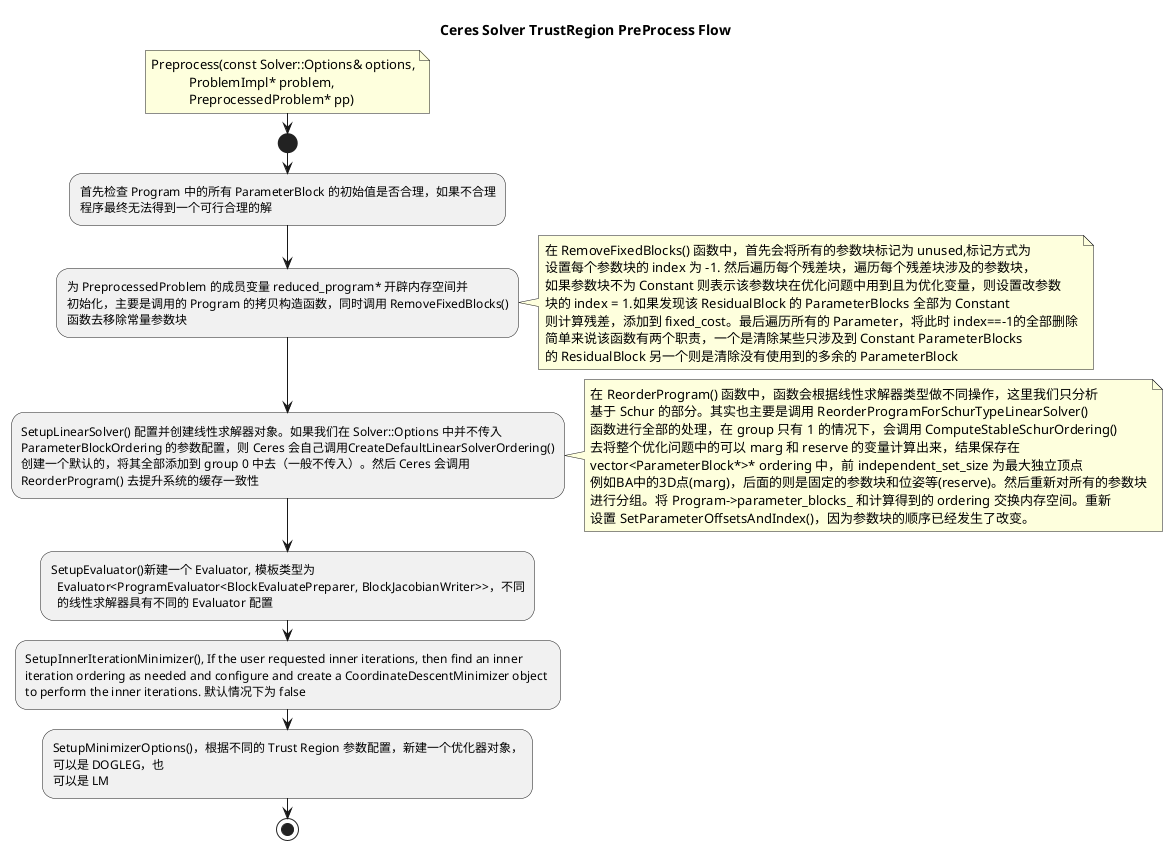 @startuml
title Ceres Solver TrustRegion PreProcess Flow  
note right
 Preprocess(const Solver::Options& options,
            ProblemImpl* problem,
            PreprocessedProblem* pp)
end note
start
:首先检查 Program 中的所有 ParameterBlock 的初始值是否合理，如果不合理
程序最终无法得到一个可行合理的解;
:为 PreprocessedProblem 的成员变量 reduced_program* 开辟内存空间并
初始化，主要是调用的 Program 的拷贝构造函数，同时调用 RemoveFixedBlocks()
函数去移除常量参数块;
note right
  在 RemoveFixedBlocks() 函数中，首先会将所有的参数块标记为 unused,标记方式为
  设置每个参数块的 index 为 -1. 然后遍历每个残差块，遍历每个残差块涉及的参数块，
  如果参数块不为 Constant 则表示该参数块在优化问题中用到且为优化变量，则设置改参数
  块的 index = 1.如果发现该 ResidualBlock 的 ParameterBlocks 全部为 Constant
  则计算残差，添加到 fixed_cost。最后遍历所有的 Parameter，将此时 index==-1的全部删除
  简单来说该函数有两个职责，一个是清除某些只涉及到 Constant ParameterBlocks
  的 ResidualBlock 另一个则是清除没有使用到的多余的 ParameterBlock
end note
:SetupLinearSolver() 配置并创建线性求解器对象。如果我们在 Solver::Options 中并不传入 
ParameterBlockOrdering 的参数配置，则 Ceres 会自己调用CreateDefaultLinearSolverOrdering()
创建一个默认的，将其全部添加到 group 0 中去（一般不传入）。然后 Ceres 会调用 
ReorderProgram() 去提升系统的缓存一致性;
note right
  在 ReorderProgram() 函数中，函数会根据线性求解器类型做不同操作，这里我们只分析
  基于 Schur 的部分。其实也主要是调用 ReorderProgramForSchurTypeLinearSolver()
  函数进行全部的处理，在 group 只有 1 的情况下，会调用 ComputeStableSchurOrdering()
  去将整个优化问题中的可以 marg 和 reserve 的变量计算出来，结果保存在
  vector<ParameterBlock*>* ordering 中，前 independent_set_size 为最大独立顶点
  例如BA中的3D点(marg)，后面的则是固定的参数块和位姿等(reserve)。然后重新对所有的参数块
  进行分组。将 Program->parameter_blocks_ 和计算得到的 ordering 交换内存空间。重新
  设置 SetParameterOffsetsAndIndex()，因为参数块的顺序已经发生了改变。
end note
:SetupEvaluator()新建一个 Evaluator, 模板类型为 
  Evaluator<ProgramEvaluator<BlockEvaluatePreparer, BlockJacobianWriter>>，不同
  的线性求解器具有不同的 Evaluator 配置;
:SetupInnerIterationMinimizer(), If the user requested inner iterations, then find an inner
iteration ordering as needed and configure and create a CoordinateDescentMinimizer object 
to perform the inner iterations. 默认情况下为 false;
:SetupMinimizerOptions()，根据不同的 Trust Region 参数配置，新建一个优化器对象，
可以是 DOGLEG，也
可以是 LM;
stop
@enduml
